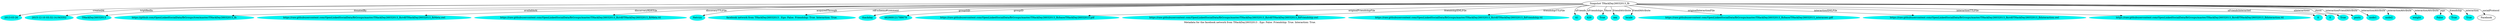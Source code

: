 digraph  {
	graph [label="Metadata for the facebook network from THackDay26032013 . Ego: False. Friendship: True. Interaction: True."];
	node [label="\N"];
	628	 [color="#02F3F1",
		label="2013-03-26",
		style=filled];
	"Snapshot THackDay26032013_fb" -> 628	 [label=createdAt];
	629	 [color="#02F3F1",
		label="2015-12-10 03:32:14.043352",
		style=filled];
	"Snapshot THackDay26032013_fb" -> 629	 [label=triplifiedIn];
	630	 [color="#02F3F1",
		label=THackDay26032013,
		style=filled];
	"Snapshot THackDay26032013_fb" -> 630	 [label=donatedBy];
	631	 [color="#02F3F1",
		label="https://github.com/OpenLinkedSocialData/fbGroups/tree/master/THackDay26032013_fb",
		style=filled];
	"Snapshot THackDay26032013_fb" -> 631	 [label=availableAt];
	632	 [color="#02F3F1",
		label="https://raw.githubusercontent.com/OpenLinkedSocialData/fbGroups/master/THackDay26032013_fb/rdf/THackDay26032013_fbMeta.owl",
		style=filled];
	"Snapshot THackDay26032013_fb" -> 632	 [label=discorveryRDFFile];
	633	 [color="#02F3F1",
		label="https://raw.githubusercontent.com/OpenLinkedSocialData/fbGroups/master/THackDay26032013_fb/rdf/THackDay26032013_fbMeta.ttl",
		style=filled];
	"Snapshot THackDay26032013_fb" -> 633	 [label=discoveryTTLFile];
	634	 [color="#02F3F1",
		label=Netvizz,
		style=filled];
	"Snapshot THackDay26032013_fb" -> 634	 [label=acquiredThrough];
	635	 [color="#02F3F1",
		label="facebook network from THackDay26032013 . Ego: False. Friendship: True. Interaction: True.",
		style=filled];
	"Snapshot THackDay26032013_fb" -> 635	 [label="rdf-schema#comment"];
	636	 [color="#02F3F1",
		label=thackday,
		style=filled];
	"Snapshot THackDay26032013_fb" -> 636	 [label=groupSID];
	637	 [color="#02F3F1",
		label=482669121788679,
		style=filled];
	"Snapshot THackDay26032013_fb" -> 637	 [label=groupID];
	638	 [color="#02F3F1",
		label="https://raw.githubusercontent.com/OpenLinkedSocialData/fbGroups/master/THackDay26032013_fb/base/THackDay26032013.gdf",
		style=filled];
	"Snapshot THackDay26032013_fb" -> 638	 [label=originalFriendshipFile];
	639	 [color="#02F3F1",
		label="https://raw.githubusercontent.com/OpenLinkedSocialData/fbGroups/master/THackDay26032013_fb/rdf/THackDay26032013_fbFriendship.owl",
		style=filled];
	"Snapshot THackDay26032013_fb" -> 639	 [label=friendshipXMLFile];
	640	 [color="#02F3F1",
		label="https://raw.githubusercontent.com/OpenLinkedSocialData/fbGroups/master/THackDay26032013_fb/rdf/THackDay26032013_fbFriendship.ttl",
		style=filled];
	"Snapshot THackDay26032013_fb" -> 640	 [label=friendshipTTLFile];
	641	 [color="#02F3F1",
		label=41,
		style=filled];
	"Snapshot THackDay26032013_fb" -> 641	 [label=nFriends];
	642	 [color="#02F3F1",
		label=420,
		style=filled];
	"Snapshot THackDay26032013_fb" -> 642	 [label=nFriendships];
	643	 [color="#02F3F1",
		label=True,
		style=filled];
	"Snapshot THackDay26032013_fb" -> 643	 [label=fAnon];
	644	 [color="#02F3F1",
		label=sex,
		style=filled];
	"Snapshot THackDay26032013_fb" -> 644	 [label=friendAttribute];
	645	 [color="#02F3F1",
		label=locale,
		style=filled];
	"Snapshot THackDay26032013_fb" -> 645	 [label=friendAttribute];
	646	 [color="#02F3F1",
		label="https://raw.githubusercontent.com/OpenLinkedSocialData/fbGroups/master/THackDay26032013_fb/base/THackDay26032013_interacoes.gdf",
		style=filled];
	"Snapshot THackDay26032013_fb" -> 646	 [label=originalInteractionFile];
	647	 [color="#02F3F1",
		label="https://raw.githubusercontent.com/OpenLinkedSocialData/fbGroups/master/THackDay26032013_fb/rdf/THackDay26032013_fbInteraction.owl",
		style=filled];
	"Snapshot THackDay26032013_fb" -> 647	 [label=interactionXMLFile];
	648	 [color="#02F3F1",
		label="https://raw.githubusercontent.com/OpenLinkedSocialData/fbGroups/master/THackDay26032013_fb/rdf/THackDay26032013_fbInteraction.ttl",
		style=filled];
	"Snapshot THackDay26032013_fb" -> 648	 [label=interactionTTLFile];
	649	 [color="#02F3F1",
		label=0,
		style=filled];
	"Snapshot THackDay26032013_fb" -> 649	 [label=nFriendsInteracted];
	650	 [color="#02F3F1",
		label=0,
		style=filled];
	"Snapshot THackDay26032013_fb" -> 650	 [label=nInteractions];
	651	 [color="#02F3F1",
		label=True,
		style=filled];
	"Snapshot THackDay26032013_fb" -> 651	 [label=iAnon];
	652	 [color="#02F3F1",
		label=posts,
		style=filled];
	"Snapshot THackDay26032013_fb" -> 652	 [label=interactionFriendAttribute];
	653	 [color="#02F3F1",
		label=node1,
		style=filled];
	"Snapshot THackDay26032013_fb" -> 653	 [label=interactionAttribute];
	654	 [color="#02F3F1",
		label=node2,
		style=filled];
	"Snapshot THackDay26032013_fb" -> 654	 [label=interactionAttribute];
	655	 [color="#02F3F1",
		label=weight,
		style=filled];
	"Snapshot THackDay26032013_fb" -> 655	 [label=interactionAttribute];
	656	 [color="#02F3F1",
		label=False,
		style=filled];
	"Snapshot THackDay26032013_fb" -> 656	 [label=ego];
	657	 [color="#02F3F1",
		label=True,
		style=filled];
	"Snapshot THackDay26032013_fb" -> 657	 [label=friendship];
	658	 [color="#02F3F1",
		label=True,
		style=filled];
	"Snapshot THackDay26032013_fb" -> 658	 [label=interaction];
	"Snapshot THackDay26032013_fb" -> Facebook	 [label=socialProtocol];
}
